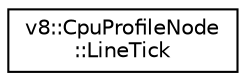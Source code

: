 digraph "Graphical Class Hierarchy"
{
  edge [fontname="Helvetica",fontsize="10",labelfontname="Helvetica",labelfontsize="10"];
  node [fontname="Helvetica",fontsize="10",shape=record];
  rankdir="LR";
  Node1 [label="v8::CpuProfileNode\l::LineTick",height=0.2,width=0.4,color="black", fillcolor="white", style="filled",URL="$structv8_1_1CpuProfileNode_1_1LineTick.html"];
}
